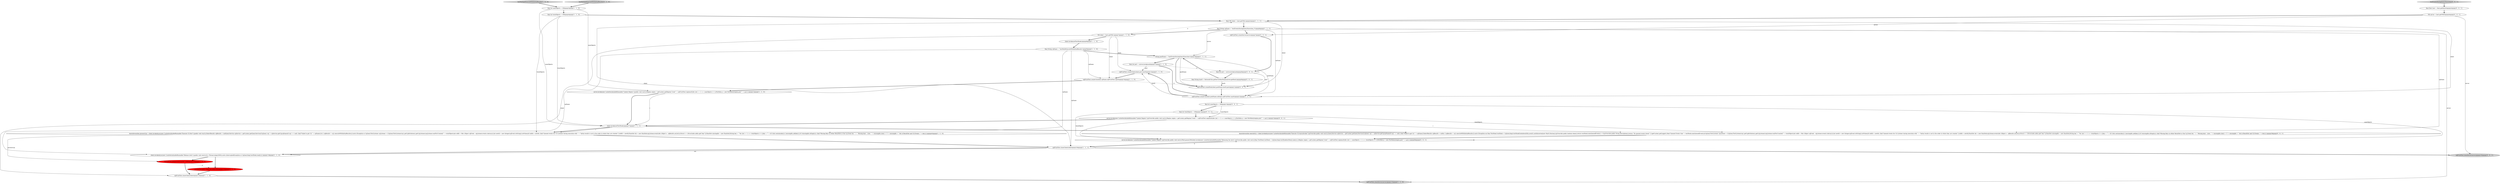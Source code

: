 digraph {
8 [style = filled, label = "cqDUnitTest.createClient(client,port,host0)@@@13@@@['1', '1', '0']", fillcolor = white, shape = ellipse image = "AAA0AAABBB1BBB"];
33 [style = filled, label = "final int totalObjects = 500@@@14@@@['0', '0', '1']", fillcolor = white, shape = ellipse image = "AAA0AAABBB3BBB"];
32 [style = filled, label = "VM server = host.getVM(0)@@@4@@@['0', '0', '1']", fillcolor = white, shape = ellipse image = "AAA0AAABBB3BBB"];
9 [style = filled, label = "cqDUnitTest.createCQ(client,poolName,cqName,cqDUnitTest.cqs(0()@@@12@@@['1', '1', '1']", fillcolor = white, shape = ellipse image = "AAA0AAABBB1BBB"];
35 [style = filled, label = "server.invoke(new CacheSerializableRunnable(\"Update Region\"){@Override public void run2(){Region region = getCache().getRegion(\"/root/\" + cqDUnitTest.regions(0()for (int i = 1 i <= numObjects i++){Portfolio p = new Portfolio(i)region.put(\"\" + i,p)}}})@@@15@@@['0', '0', '1']", fillcolor = white, shape = ellipse image = "AAA0AAABBB3BBB"];
29 [style = filled, label = "final String host0 = NetworkUtils.getServerHostName(server.getHost())@@@9@@@['0', '0', '1']", fillcolor = white, shape = ellipse image = "AAA0AAABBB3BBB"];
23 [style = filled, label = "final int numObjects = 200@@@13@@@['0', '0', '1']", fillcolor = white, shape = ellipse image = "AAA0AAABBB3BBB"];
24 [style = filled, label = "AsyncInvocation executeCq = client.invokeAsync(new CacheSerializableRunnable(\"Execute CQ AsyncInvoke\"){@Override public void run2(){QueryService cqService = getCache().getQueryService()CqQuery cq1 = cqService.getCq(cqName)if (cq1 == null) {fail(\"Failed to get CQ \" + cqName)}SelectResults cqResults = nulltry {cqResults = cq1.executeWithInitialResults()}catch (Exception ex) final TestHook testHook = CqQueryImpl.testHookGeodeAwaitility.await().untilAsserted(new WaitCriterion(){@Override public boolean done(){return testHook.numQueuedEvents() > 0}@Override public String description(){return \"No queued events found.\"}})getCache().getLogger().fine(\"Queued Events Size\" + testHook.numQueuedEvents())CqQueryTestListener cqListener = (CqQueryTestListener)cq1.getCqAttributes().getCqListener()cqListener.waitForCreated(\"\" + totalObjects)int oldId = 0for (Object cqEvent : cqListener.events.toArray()){int newId = new Integer(cqEvent.toString()).intValue()if (oldId > newId) {fail(\"Queued events for CQ Listener during execution with \" + \"Initial results is not in the order in which they are created.\")}oldId = newId}HashSet ids = new HashSet(cqListener.events)for (Object o : cqResults.asList()){Struct s = (Struct)oids.add(s.get(\"key\"))}HashSet missingIds = new HashSet()String key = \"\"for (int i = 1 i <= totalObjects i++){key = \"\" + iif (!(ids.contains(key))) {missingIds.add(key)}}if (!missingIds.isEmpty()) {fail(\"Missing Keys in either ResultSet or the Cq Event list. \" + \" Missing keys : (size : \" + missingIds.size() + \"(\" + missingIds + \" Ids in ResultSet and CQ Events :\" + ids)}}})@@@28@@@['0', '0', '1']", fillcolor = white, shape = ellipse image = "AAA0AAABBB3BBB"];
31 [style = filled, label = "cqDUnitTest.createPool(client,poolName,host0,port)@@@11@@@['0', '0', '1']", fillcolor = white, shape = ellipse image = "AAA0AAABBB3BBB"];
19 [style = filled, label = "final int totalObjects = 500@@@4@@@['1', '1', '0']", fillcolor = white, shape = ellipse image = "AAA0AAABBB1BBB"];
10 [style = filled, label = "final VM client = host.getVM(1)@@@5@@@['1', '1', '1']", fillcolor = white, shape = ellipse image = "AAA0AAABBB1BBB"];
7 [style = filled, label = "cqDUnitTest.createCQ(client,cqName,cqDUnitTest.cqs(0()@@@14@@@['1', '1', '0']", fillcolor = white, shape = ellipse image = "AAA0AAABBB1BBB"];
18 [style = filled, label = "cqDUnitTest.closeServer(server)@@@135@@@['1', '1', '0']", fillcolor = lightgray, shape = ellipse image = "AAA0AAABBB1BBB"];
21 [style = filled, label = "processCqs.get(1,TimeUnit.MINUTES)@@@133@@@['0', '1', '0']", fillcolor = red, shape = ellipse image = "AAA1AAABBB2BBB"];
34 [style = filled, label = "server.invoke(new CacheSerializableRunnable(\"Update Region\"){@Override public void run2(){Wait.pause(200)client.invoke(new CacheSerializableRunnable(\"Releasing the latch\"){@Override public void run2(){final TestHook testHook = CqQueryImpl.testHooktestHook.ready()}})Region region = getCache().getRegion(\"/root/\" + cqDUnitTest.regions(0()for (int i = numObjects + 1 i <= totalObjects i++){Portfolio p = new Portfolio(i)region.put(\"\" + i,p)}}})@@@84@@@['0', '0', '1']", fillcolor = white, shape = ellipse image = "AAA0AAABBB3BBB"];
14 [style = filled, label = "VM client = host.getVM(1)@@@7@@@['1', '1', '0']", fillcolor = white, shape = ellipse image = "AAA0AAABBB1BBB"];
16 [style = filled, label = "cqDUnitTest.closeClient(client)@@@134@@@['1', '1', '0']", fillcolor = white, shape = ellipse image = "AAA0AAABBB1BBB"];
12 [style = filled, label = "final String cqName = \"testMultiExecuteWithInitialResults\"@@@9@@@['1', '1', '0']", fillcolor = white, shape = ellipse image = "AAA0AAABBB1BBB"];
25 [style = filled, label = "cqDUnitTest.createServer(server)@@@7@@@['0', '0', '1']", fillcolor = white, shape = ellipse image = "AAA0AAABBB3BBB"];
1 [style = filled, label = "final int numObjects = 200@@@3@@@['1', '1', '0']", fillcolor = white, shape = ellipse image = "AAA0AAABBB1BBB"];
2 [style = filled, label = "String poolName = \"testEventsDuringQueryExecution\"@@@10@@@['1', '1', '1']", fillcolor = white, shape = ellipse image = "AAA0AAABBB1BBB"];
28 [style = filled, label = "final Host host = Host.getHost(0)@@@3@@@['0', '0', '1']", fillcolor = white, shape = ellipse image = "AAA0AAABBB3BBB"];
30 [style = filled, label = "cqDUnitTest.closeServer(server)@@@105@@@['0', '0', '1']", fillcolor = lightgray, shape = ellipse image = "AAA0AAABBB3BBB"];
6 [style = filled, label = "client.invoke(setTestHook())@@@27@@@['1', '1', '1']", fillcolor = white, shape = ellipse image = "AAA0AAABBB1BBB"];
11 [style = filled, label = "server.invoke(new CacheSerializableRunnable(\"Update Region\"){public void run2(){Region region = getCache().getRegion(\"/root/\" + cqDUnitTest.regions(0()for (int i = 1 i <= numObjects i++){Portfolio p = new Portfolio(i)region.put(\"\" + i,p)}}})@@@15@@@['1', '1', '0']", fillcolor = white, shape = ellipse image = "AAA0AAABBB1BBB"];
22 [style = filled, label = "testMultipleExecuteWithInitialResults['0', '1', '0']", fillcolor = lightgray, shape = diamond image = "AAA0AAABBB2BBB"];
3 [style = filled, label = "AsyncInvocation processCqs = client.invokeAsync(new CacheSerializableRunnable(\"Execute CQ first\"){public void run2(){SelectResults cqResults = nullQueryService cqService = getCache().getQueryService()CqQuery cq1 = cqService.getCq(cqName)if (cq1 == null) {fail(\"Failed to get CQ \" + cqName)}try {cqResults = cq1.executeWithInitialResults()}catch (Exception e) CqQueryTestListener cqListener = (CqQueryTestListener)cq1.getCqAttributes().getCqListener()cqListener.waitForCreated(\"\" + totalObjects)int oldId = 0for (Object cqEvent : cqListener.events.toArray()){int newId = new Integer(cqEvent.toString()).intValue()if (oldId > newId) {fail(\"Queued events for CQ Listener during execution with \" + \"Initial results is not in the order in which they are created.\")}oldId = newId}HashSet ids = new HashSet(cqListener.events)for (Object o : cqResults.asList()){Struct s = (Struct)oids.add(s.get(\"key\"))}HashSet missingIds = new HashSet()String key = \"\"for (int i = 1 i <= totalObjects i++){key = \"\" + iif (!(ids.contains(key))) {missingIds.add(key)}}if (!missingIds.isEmpty()) {fail(\"Missing Keys in either ResultSet or the Cq Event list. \" + \" Missing keys : (size : \" + missingIds.size() + \"(\" + missingIds + \" Ids in ResultSet and CQ Events :\" + ids)}}})@@@45@@@['1', '1', '0']", fillcolor = white, shape = ellipse image = "AAA0AAABBB1BBB"];
17 [style = filled, label = "testMultipleExecuteWithInitialResults['1', '0', '0']", fillcolor = lightgray, shape = diamond image = "AAA0AAABBB1BBB"];
4 [style = filled, label = "final String cqName = \"testEventsDuringQueryExecution_0\"@@@6@@@['1', '1', '1']", fillcolor = white, shape = ellipse image = "AAA0AAABBB1BBB"];
20 [style = filled, label = "final int port = server.invoke(null)@@@11@@@['1', '1', '0']", fillcolor = white, shape = ellipse image = "AAA0AAABBB1BBB"];
5 [style = filled, label = "client.invoke(setTestHook())@@@8@@@['1', '1', '0']", fillcolor = white, shape = ellipse image = "AAA0AAABBB1BBB"];
0 [style = filled, label = "ThreadUtils.join(processCqs,60 * 1000)@@@133@@@['1', '0', '0']", fillcolor = red, shape = ellipse image = "AAA1AAABBB1BBB"];
15 [style = filled, label = "client.invokeAsync(new CacheSerializableRunnable(\"Release latch\"){public void run2(){try {Thread.sleep(5000)}catch (InterruptedException e) CqQueryImpl.testHook.ready()}})@@@118@@@['1', '1', '0']", fillcolor = white, shape = ellipse image = "AAA0AAABBB1BBB"];
13 [style = filled, label = "cqDUnitTest.closeClient(client)@@@104@@@['1', '1', '1']", fillcolor = white, shape = ellipse image = "AAA0AAABBB1BBB"];
27 [style = filled, label = "testEventsDuringQueryExecution['0', '0', '1']", fillcolor = lightgray, shape = diamond image = "AAA0AAABBB3BBB"];
26 [style = filled, label = "final int port = server.invoke(null)@@@8@@@['0', '0', '1']", fillcolor = white, shape = ellipse image = "AAA0AAABBB3BBB"];
6->3 [style = bold, label=""];
35->24 [style = solid, label="i"];
0->16 [style = bold, label=""];
35->34 [style = solid, label="i"];
4->14 [style = bold, label=""];
2->20 [style = bold, label=""];
7->11 [style = bold, label=""];
16->18 [style = bold, label=""];
33->35 [style = bold, label=""];
19->6 [style = solid, label="totalObjects"];
32->25 [style = solid, label="server"];
17->1 [style = bold, label=""];
4->25 [style = bold, label=""];
23->34 [style = solid, label="numObjects"];
7->31 [style = dashed, label="0"];
20->9 [style = bold, label=""];
35->6 [style = bold, label=""];
31->9 [style = bold, label=""];
15->21 [style = bold, label=""];
1->6 [style = solid, label="numObjects"];
10->31 [style = solid, label="client"];
23->35 [style = solid, label="numObjects"];
26->29 [style = bold, label=""];
27->28 [style = bold, label=""];
11->6 [style = bold, label=""];
2->31 [style = solid, label="poolName"];
34->13 [style = bold, label=""];
33->24 [style = solid, label="totalObjects"];
4->18 [style = solid, label="server"];
14->8 [style = solid, label="client"];
24->34 [style = bold, label=""];
12->15 [style = solid, label="cqName"];
19->10 [style = bold, label=""];
6->24 [style = bold, label=""];
13->30 [style = bold, label=""];
2->9 [style = solid, label="poolName"];
19->3 [style = solid, label="totalObjects"];
9->8 [style = bold, label=""];
32->10 [style = bold, label=""];
14->7 [style = solid, label="client"];
14->16 [style = solid, label="client"];
8->7 [style = bold, label=""];
28->32 [style = bold, label=""];
10->9 [style = solid, label="client"];
9->23 [style = bold, label=""];
32->30 [style = solid, label="server"];
1->11 [style = solid, label="numObjects"];
12->2 [style = bold, label=""];
4->9 [style = solid, label="cqName"];
29->2 [style = bold, label=""];
11->6 [style = solid, label="i"];
23->33 [style = bold, label=""];
12->3 [style = solid, label="cqName"];
5->12 [style = bold, label=""];
4->2 [style = solid, label="server"];
9->8 [style = solid, label="host0"];
4->24 [style = solid, label="cqName"];
0->21 [style = dashed, label="0"];
10->13 [style = solid, label="client"];
15->0 [style = bold, label=""];
3->0 [style = solid, label="processCqs"];
25->26 [style = bold, label=""];
26->31 [style = solid, label="port"];
29->31 [style = solid, label="host0"];
14->10 [style = dashed, label="0"];
10->4 [style = bold, label=""];
3->13 [style = bold, label=""];
21->16 [style = bold, label=""];
13->15 [style = solid, label="err"];
33->34 [style = solid, label="totalObjects"];
13->15 [style = bold, label=""];
22->1 [style = bold, label=""];
20->8 [style = solid, label="port"];
1->19 [style = bold, label=""];
13->34 [style = dashed, label="0"];
20->26 [style = dashed, label="0"];
6->3 [style = solid, label="i"];
12->13 [style = solid, label="cqName"];
14->5 [style = bold, label=""];
2->31 [style = bold, label=""];
12->7 [style = solid, label="cqName"];
}
